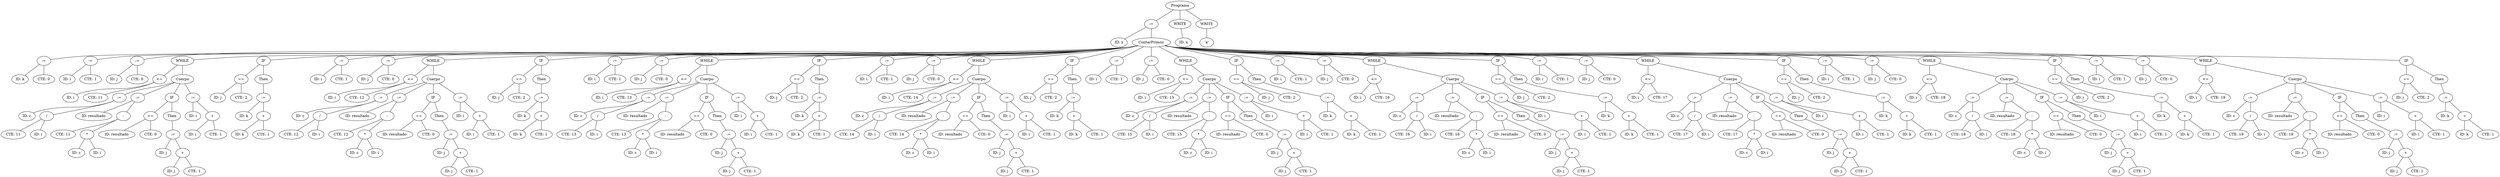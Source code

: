 graph G {nodo_programa [label="Programa"]
nodo_573921365 [label=":="]
nodo_programa -- nodo_573921365
nodo_1452356162 [label="ID: x"]
nodo_573921365 -- nodo_1452356162
nodo_1631989236 [label="ContarPrimos"]
nodo_573921365 -- nodo_1631989236
nodo_1868390806 [label=":="]
nodo_1631989236 -- nodo_1868390806
nodo_640110513 [label="ID: k"]
nodo_1868390806 -- nodo_640110513
nodo_2038135317 [label="CTE: 0"]
nodo_1868390806 -- nodo_2038135317
nodo_688046403 [label=":="]
nodo_1631989236 -- nodo_688046403
nodo_760697892 [label="ID: i"]
nodo_688046403 -- nodo_760697892
nodo_831642872 [label="CTE: 1"]
nodo_688046403 -- nodo_831642872
nodo_320381709 [label=":="]
nodo_1631989236 -- nodo_320381709
nodo_749695220 [label="ID: j"]
nodo_320381709 -- nodo_749695220
nodo_995026737 [label="CTE: 0"]
nodo_320381709 -- nodo_995026737
nodo_75995836 [label="WHILE"]
nodo_1631989236 -- nodo_75995836
nodo_1381061098 [label="<="]
nodo_75995836 -- nodo_1381061098
nodo_95335300 [label="ID: i"]
nodo_1381061098 -- nodo_95335300
nodo_1226156911 [label="CTE: 11"]
nodo_1381061098 -- nodo_1226156911
nodo_1904188043 [label="Cuerpo"]
nodo_75995836 -- nodo_1904188043
nodo_704207695 [label=":="]
nodo_1904188043 -- nodo_704207695
nodo_1505488743 [label="ID: c"]
nodo_704207695 -- nodo_1505488743
nodo_1032940012 [label="/"]
nodo_704207695 -- nodo_1032940012
nodo_808916759 [label="CTE: 11"]
nodo_1032940012 -- nodo_808916759
nodo_1400308093 [label="ID: i"]
nodo_1032940012 -- nodo_1400308093
nodo_1437666467 [label=":="]
nodo_1904188043 -- nodo_1437666467
nodo_1666826736 [label="ID: resultado"]
nodo_1437666467 -- nodo_1666826736
nodo_1809775907 [label="-"]
nodo_1437666467 -- nodo_1809775907
nodo_13202892 [label="CTE: 11"]
nodo_1809775907 -- nodo_13202892
nodo_1564517730 [label="*"]
nodo_1809775907 -- nodo_1564517730
nodo_1882958203 [label="ID: c"]
nodo_1564517730 -- nodo_1882958203
nodo_1813013946 [label="ID: i"]
nodo_1564517730 -- nodo_1813013946
nodo_666634977 [label="IF"]
nodo_1904188043 -- nodo_666634977
nodo_2131742913 [label="=="]
nodo_666634977 -- nodo_2131742913
nodo_1381158442 [label="ID: resultado"]
nodo_2131742913 -- nodo_1381158442
nodo_1023433839 [label="CTE: 0"]
nodo_2131742913 -- nodo_1023433839
nodo_2049745452 [label="Then"]
nodo_666634977 -- nodo_2049745452
nodo_2066021488 [label=":="]
nodo_2049745452 -- nodo_2066021488
nodo_1061379744 [label="ID: j"]
nodo_2066021488 -- nodo_1061379744
nodo_2067971 [label="+"]
nodo_2066021488 -- nodo_2067971
nodo_524120558 [label="ID: j"]
nodo_2067971 -- nodo_524120558
nodo_1126615301 [label="CTE: 1"]
nodo_2067971 -- nodo_1126615301
nodo_1714764191 [label=":="]
nodo_1904188043 -- nodo_1714764191
nodo_447139020 [label="ID: i"]
nodo_1714764191 -- nodo_447139020
nodo_1860201591 [label="+"]
nodo_1714764191 -- nodo_1860201591
nodo_461106767 [label="ID: i"]
nodo_1860201591 -- nodo_461106767
nodo_1414382974 [label="CTE: 1"]
nodo_1860201591 -- nodo_1414382974
nodo_2015470487 [label="IF"]
nodo_1631989236 -- nodo_2015470487
nodo_365947696 [label="=="]
nodo_2015470487 -- nodo_365947696
nodo_1367500368 [label="ID: j"]
nodo_365947696 -- nodo_1367500368
nodo_1809723179 [label="CTE: 2"]
nodo_365947696 -- nodo_1809723179
nodo_504763612 [label="Then"]
nodo_2015470487 -- nodo_504763612
nodo_1953163845 [label=":="]
nodo_504763612 -- nodo_1953163845
nodo_907584126 [label="ID: k"]
nodo_1953163845 -- nodo_907584126
nodo_749040865 [label="+"]
nodo_1953163845 -- nodo_749040865
nodo_45823325 [label="ID: k"]
nodo_749040865 -- nodo_45823325
nodo_555802509 [label="CTE: 1"]
nodo_749040865 -- nodo_555802509
nodo_1389920901 [label=":="]
nodo_1631989236 -- nodo_1389920901
nodo_1440605763 [label="ID: i"]
nodo_1389920901 -- nodo_1440605763
nodo_244789368 [label="CTE: 1"]
nodo_1389920901 -- nodo_244789368
nodo_694962832 [label=":="]
nodo_1631989236 -- nodo_694962832
nodo_1068906898 [label="ID: j"]
nodo_694962832 -- nodo_1068906898
nodo_90390489 [label="CTE: 0"]
nodo_694962832 -- nodo_90390489
nodo_843107325 [label="WHILE"]
nodo_1631989236 -- nodo_843107325
nodo_2041786351 [label="<="]
nodo_843107325 -- nodo_2041786351
nodo_2009592802 [label="ID: i"]
nodo_2041786351 -- nodo_2009592802
nodo_1808176948 [label="CTE: 12"]
nodo_2041786351 -- nodo_1808176948
nodo_1601025682 [label="Cuerpo"]
nodo_843107325 -- nodo_1601025682
nodo_1061234375 [label=":="]
nodo_1601025682 -- nodo_1061234375
nodo_2001832494 [label="ID: c"]
nodo_1061234375 -- nodo_2001832494
nodo_686939335 [label="/"]
nodo_1061234375 -- nodo_686939335
nodo_437921389 [label="CTE: 12"]
nodo_686939335 -- nodo_437921389
nodo_752569591 [label="ID: i"]
nodo_686939335 -- nodo_752569591
nodo_1470145464 [label=":="]
nodo_1601025682 -- nodo_1470145464
nodo_1896958575 [label="ID: resultado"]
nodo_1470145464 -- nodo_1896958575
nodo_989012846 [label="-"]
nodo_1470145464 -- nodo_989012846
nodo_1278835763 [label="CTE: 12"]
nodo_989012846 -- nodo_1278835763
nodo_509000559 [label="*"]
nodo_989012846 -- nodo_509000559
nodo_1710213368 [label="ID: c"]
nodo_509000559 -- nodo_1710213368
nodo_1176792952 [label="ID: i"]
nodo_509000559 -- nodo_1176792952
nodo_1106987883 [label="IF"]
nodo_1601025682 -- nodo_1106987883
nodo_1792876024 [label="=="]
nodo_1106987883 -- nodo_1792876024
nodo_1911468115 [label="ID: resultado"]
nodo_1792876024 -- nodo_1911468115
nodo_341073593 [label="CTE: 0"]
nodo_1792876024 -- nodo_341073593
nodo_267382603 [label="Then"]
nodo_1106987883 -- nodo_267382603
nodo_224330131 [label=":="]
nodo_267382603 -- nodo_224330131
nodo_163009603 [label="ID: j"]
nodo_224330131 -- nodo_163009603
nodo_1067475546 [label="+"]
nodo_224330131 -- nodo_1067475546
nodo_1329944402 [label="ID: j"]
nodo_1067475546 -- nodo_1329944402
nodo_979600560 [label="CTE: 1"]
nodo_1067475546 -- nodo_979600560
nodo_163957491 [label=":="]
nodo_1601025682 -- nodo_163957491
nodo_902548259 [label="ID: i"]
nodo_163957491 -- nodo_902548259
nodo_1355932943 [label="+"]
nodo_163957491 -- nodo_1355932943
nodo_1982967201 [label="ID: i"]
nodo_1355932943 -- nodo_1982967201
nodo_1367634886 [label="CTE: 1"]
nodo_1355932943 -- nodo_1367634886
nodo_989669382 [label="IF"]
nodo_1631989236 -- nodo_989669382
nodo_1708870603 [label="=="]
nodo_989669382 -- nodo_1708870603
nodo_519876212 [label="ID: j"]
nodo_1708870603 -- nodo_519876212
nodo_1813308462 [label="CTE: 2"]
nodo_1708870603 -- nodo_1813308462
nodo_1064979634 [label="Then"]
nodo_989669382 -- nodo_1064979634
nodo_12635525 [label=":="]
nodo_1064979634 -- nodo_12635525
nodo_2067029223 [label="ID: k"]
nodo_12635525 -- nodo_2067029223
nodo_818602555 [label="+"]
nodo_12635525 -- nodo_818602555
nodo_1572349772 [label="ID: k"]
nodo_818602555 -- nodo_1572349772
nodo_1536320923 [label="CTE: 1"]
nodo_818602555 -- nodo_1536320923
nodo_35178858 [label=":="]
nodo_1631989236 -- nodo_35178858
nodo_1705261096 [label="ID: i"]
nodo_35178858 -- nodo_1705261096
nodo_2042290583 [label="CTE: 1"]
nodo_35178858 -- nodo_2042290583
nodo_827125126 [label=":="]
nodo_1631989236 -- nodo_827125126
nodo_1968906588 [label="ID: j"]
nodo_827125126 -- nodo_1968906588
nodo_838480551 [label="CTE: 0"]
nodo_827125126 -- nodo_838480551
nodo_534956886 [label="WHILE"]
nodo_1631989236 -- nodo_534956886
nodo_1234449905 [label="<="]
nodo_534956886 -- nodo_1234449905
nodo_1701424222 [label="ID: i"]
nodo_1234449905 -- nodo_1701424222
nodo_90625374 [label="CTE: 13"]
nodo_1234449905 -- nodo_90625374
nodo_215418591 [label="Cuerpo"]
nodo_534956886 -- nodo_215418591
nodo_1678020873 [label=":="]
nodo_215418591 -- nodo_1678020873
nodo_1286064779 [label="ID: c"]
nodo_1678020873 -- nodo_1286064779
nodo_2144877156 [label="/"]
nodo_1678020873 -- nodo_2144877156
nodo_1259154110 [label="CTE: 13"]
nodo_2144877156 -- nodo_1259154110
nodo_197228047 [label="ID: i"]
nodo_2144877156 -- nodo_197228047
nodo_2042631790 [label=":="]
nodo_215418591 -- nodo_2042631790
nodo_1198856232 [label="ID: resultado"]
nodo_2042631790 -- nodo_1198856232
nodo_1695519394 [label="-"]
nodo_2042631790 -- nodo_1695519394
nodo_1702813954 [label="CTE: 13"]
nodo_1695519394 -- nodo_1702813954
nodo_485816485 [label="*"]
nodo_1695519394 -- nodo_485816485
nodo_1940850507 [label="ID: c"]
nodo_485816485 -- nodo_1940850507
nodo_1781272862 [label="ID: i"]
nodo_485816485 -- nodo_1781272862
nodo_2026412968 [label="IF"]
nodo_215418591 -- nodo_2026412968
nodo_1136813508 [label="=="]
nodo_2026412968 -- nodo_1136813508
nodo_1214035880 [label="ID: resultado"]
nodo_1136813508 -- nodo_1214035880
nodo_1123216220 [label="CTE: 0"]
nodo_1136813508 -- nodo_1123216220
nodo_2119908721 [label="Then"]
nodo_2026412968 -- nodo_2119908721
nodo_778541883 [label=":="]
nodo_2119908721 -- nodo_778541883
nodo_61577384 [label="ID: j"]
nodo_778541883 -- nodo_61577384
nodo_1448487818 [label="+"]
nodo_778541883 -- nodo_1448487818
nodo_1900098692 [label="ID: j"]
nodo_1448487818 -- nodo_1900098692
nodo_1668138964 [label="CTE: 1"]
nodo_1448487818 -- nodo_1668138964
nodo_1021078985 [label=":="]
nodo_215418591 -- nodo_1021078985
nodo_1538333603 [label="ID: i"]
nodo_1021078985 -- nodo_1538333603
nodo_590143813 [label="+"]
nodo_1021078985 -- nodo_590143813
nodo_787665299 [label="ID: i"]
nodo_590143813 -- nodo_787665299
nodo_1906267041 [label="CTE: 1"]
nodo_590143813 -- nodo_1906267041
nodo_572535346 [label="IF"]
nodo_1631989236 -- nodo_572535346
nodo_1715653114 [label="=="]
nodo_572535346 -- nodo_1715653114
nodo_1577378536 [label="ID: j"]
nodo_1715653114 -- nodo_1577378536
nodo_1435345106 [label="CTE: 2"]
nodo_1715653114 -- nodo_1435345106
nodo_1990179315 [label="Then"]
nodo_572535346 -- nodo_1990179315
nodo_107131843 [label=":="]
nodo_1990179315 -- nodo_107131843
nodo_2139619909 [label="ID: k"]
nodo_107131843 -- nodo_2139619909
nodo_1195091542 [label="+"]
nodo_107131843 -- nodo_1195091542
nodo_1281412963 [label="ID: k"]
nodo_1195091542 -- nodo_1281412963
nodo_1603240327 [label="CTE: 1"]
nodo_1195091542 -- nodo_1603240327
nodo_1621764633 [label=":="]
nodo_1631989236 -- nodo_1621764633
nodo_2058959180 [label="ID: i"]
nodo_1621764633 -- nodo_2058959180
nodo_812186287 [label="CTE: 1"]
nodo_1621764633 -- nodo_812186287
nodo_323540636 [label=":="]
nodo_1631989236 -- nodo_323540636
nodo_579062798 [label="ID: j"]
nodo_323540636 -- nodo_579062798
nodo_289661515 [label="CTE: 0"]
nodo_323540636 -- nodo_289661515
nodo_1711918926 [label="WHILE"]
nodo_1631989236 -- nodo_1711918926
nodo_866126117 [label="<="]
nodo_1711918926 -- nodo_866126117
nodo_260002019 [label="ID: i"]
nodo_866126117 -- nodo_260002019
nodo_27310845 [label="CTE: 14"]
nodo_866126117 -- nodo_27310845
nodo_704341560 [label="Cuerpo"]
nodo_1711918926 -- nodo_704341560
nodo_438418179 [label=":="]
nodo_704341560 -- nodo_438418179
nodo_1865160940 [label="ID: c"]
nodo_438418179 -- nodo_1865160940
nodo_1809789094 [label="/"]
nodo_438418179 -- nodo_1809789094
nodo_426197315 [label="CTE: 14"]
nodo_1809789094 -- nodo_426197315
nodo_235473103 [label="ID: i"]
nodo_1809789094 -- nodo_235473103
nodo_32348826 [label=":="]
nodo_704341560 -- nodo_32348826
nodo_329629697 [label="ID: resultado"]
nodo_32348826 -- nodo_329629697
nodo_812381807 [label="-"]
nodo_32348826 -- nodo_812381807
nodo_1986191325 [label="CTE: 14"]
nodo_812381807 -- nodo_1986191325
nodo_456569537 [label="*"]
nodo_812381807 -- nodo_456569537
nodo_648989806 [label="ID: c"]
nodo_456569537 -- nodo_648989806
nodo_1234800218 [label="ID: i"]
nodo_456569537 -- nodo_1234800218
nodo_702884995 [label="IF"]
nodo_704341560 -- nodo_702884995
nodo_124462020 [label="=="]
nodo_702884995 -- nodo_124462020
nodo_1467368187 [label="ID: resultado"]
nodo_124462020 -- nodo_1467368187
nodo_1377369361 [label="CTE: 0"]
nodo_124462020 -- nodo_1377369361
nodo_1377391333 [label="Then"]
nodo_702884995 -- nodo_1377391333
nodo_213003873 [label=":="]
nodo_1377391333 -- nodo_213003873
nodo_1765196950 [label="ID: j"]
nodo_213003873 -- nodo_1765196950
nodo_2094222548 [label="+"]
nodo_213003873 -- nodo_2094222548
nodo_1690679249 [label="ID: j"]
nodo_2094222548 -- nodo_1690679249
nodo_2031701006 [label="CTE: 1"]
nodo_2094222548 -- nodo_2031701006
nodo_651441615 [label=":="]
nodo_704341560 -- nodo_651441615
nodo_1082615853 [label="ID: i"]
nodo_651441615 -- nodo_1082615853
nodo_154481875 [label="+"]
nodo_651441615 -- nodo_154481875
nodo_981430471 [label="ID: i"]
nodo_154481875 -- nodo_981430471
nodo_1031946250 [label="CTE: 1"]
nodo_154481875 -- nodo_1031946250
nodo_1186959767 [label="IF"]
nodo_1631989236 -- nodo_1186959767
nodo_1720493631 [label="=="]
nodo_1186959767 -- nodo_1720493631
nodo_666110817 [label="ID: j"]
nodo_1720493631 -- nodo_666110817
nodo_144285069 [label="CTE: 2"]
nodo_1720493631 -- nodo_144285069
nodo_839947808 [label="Then"]
nodo_1186959767 -- nodo_839947808
nodo_825127683 [label=":="]
nodo_839947808 -- nodo_825127683
nodo_910592324 [label="ID: k"]
nodo_825127683 -- nodo_910592324
nodo_1920405492 [label="+"]
nodo_825127683 -- nodo_1920405492
nodo_1147155980 [label="ID: k"]
nodo_1920405492 -- nodo_1147155980
nodo_102036456 [label="CTE: 1"]
nodo_1920405492 -- nodo_102036456
nodo_68835015 [label=":="]
nodo_1631989236 -- nodo_68835015
nodo_1322840351 [label="ID: i"]
nodo_68835015 -- nodo_1322840351
nodo_198012574 [label="CTE: 1"]
nodo_68835015 -- nodo_198012574
nodo_719804348 [label=":="]
nodo_1631989236 -- nodo_719804348
nodo_2090696777 [label="ID: j"]
nodo_719804348 -- nodo_2090696777
nodo_1975834316 [label="CTE: 0"]
nodo_719804348 -- nodo_1975834316
nodo_354287476 [label="WHILE"]
nodo_1631989236 -- nodo_354287476
nodo_97980636 [label="<="]
nodo_354287476 -- nodo_97980636
nodo_366499815 [label="ID: i"]
nodo_97980636 -- nodo_366499815
nodo_1190760742 [label="CTE: 15"]
nodo_97980636 -- nodo_1190760742
nodo_1021649106 [label="Cuerpo"]
nodo_354287476 -- nodo_1021649106
nodo_25794146 [label=":="]
nodo_1021649106 -- nodo_25794146
nodo_1446612699 [label="ID: c"]
nodo_25794146 -- nodo_1446612699
nodo_1556305307 [label="/"]
nodo_25794146 -- nodo_1556305307
nodo_1236606305 [label="CTE: 15"]
nodo_1556305307 -- nodo_1236606305
nodo_71477427 [label="ID: i"]
nodo_1556305307 -- nodo_71477427
nodo_513253814 [label=":="]
nodo_1021649106 -- nodo_513253814
nodo_1480474738 [label="ID: resultado"]
nodo_513253814 -- nodo_1480474738
nodo_964759553 [label="-"]
nodo_513253814 -- nodo_964759553
nodo_672604338 [label="CTE: 15"]
nodo_964759553 -- nodo_672604338
nodo_187612695 [label="*"]
nodo_964759553 -- nodo_187612695
nodo_557404880 [label="ID: c"]
nodo_187612695 -- nodo_557404880
nodo_269045742 [label="ID: i"]
nodo_187612695 -- nodo_269045742
nodo_17493997 [label="IF"]
nodo_1021649106 -- nodo_17493997
nodo_2141861853 [label="=="]
nodo_17493997 -- nodo_2141861853
nodo_351159594 [label="ID: resultado"]
nodo_2141861853 -- nodo_351159594
nodo_1321344614 [label="CTE: 0"]
nodo_2141861853 -- nodo_1321344614
nodo_417461716 [label="Then"]
nodo_17493997 -- nodo_417461716
nodo_920333770 [label=":="]
nodo_417461716 -- nodo_920333770
nodo_1358620974 [label="ID: j"]
nodo_920333770 -- nodo_1358620974
nodo_236321913 [label="+"]
nodo_920333770 -- nodo_236321913
nodo_432928570 [label="ID: j"]
nodo_236321913 -- nodo_432928570
nodo_1981234356 [label="CTE: 1"]
nodo_236321913 -- nodo_1981234356
nodo_1898125505 [label=":="]
nodo_1021649106 -- nodo_1898125505
nodo_1358218408 [label="ID: i"]
nodo_1898125505 -- nodo_1358218408
nodo_653692331 [label="+"]
nodo_1898125505 -- nodo_653692331
nodo_1774974813 [label="ID: i"]
nodo_653692331 -- nodo_1774974813
nodo_13045685 [label="CTE: 1"]
nodo_653692331 -- nodo_13045685
nodo_1986022017 [label="IF"]
nodo_1631989236 -- nodo_1986022017
nodo_1692998195 [label="=="]
nodo_1986022017 -- nodo_1692998195
nodo_1387161836 [label="ID: j"]
nodo_1692998195 -- nodo_1387161836
nodo_1789685675 [label="CTE: 2"]
nodo_1692998195 -- nodo_1789685675
nodo_510399549 [label="Then"]
nodo_1986022017 -- nodo_510399549
nodo_855162177 [label=":="]
nodo_510399549 -- nodo_855162177
nodo_330324730 [label="ID: k"]
nodo_855162177 -- nodo_330324730
nodo_443067920 [label="+"]
nodo_855162177 -- nodo_443067920
nodo_1683721372 [label="ID: k"]
nodo_443067920 -- nodo_1683721372
nodo_331229155 [label="CTE: 1"]
nodo_443067920 -- nodo_331229155
nodo_46717156 [label=":="]
nodo_1631989236 -- nodo_46717156
nodo_1561329283 [label="ID: i"]
nodo_46717156 -- nodo_1561329283
nodo_1703454418 [label="CTE: 1"]
nodo_46717156 -- nodo_1703454418
nodo_124454079 [label=":="]
nodo_1631989236 -- nodo_124454079
nodo_1134617422 [label="ID: j"]
nodo_124454079 -- nodo_1134617422
nodo_1635382879 [label="CTE: 0"]
nodo_124454079 -- nodo_1635382879
nodo_1097298580 [label="WHILE"]
nodo_1631989236 -- nodo_1097298580
nodo_519493883 [label="<="]
nodo_1097298580 -- nodo_519493883
nodo_1510535928 [label="ID: i"]
nodo_519493883 -- nodo_1510535928
nodo_1953316072 [label="CTE: 16"]
nodo_519493883 -- nodo_1953316072
nodo_241435427 [label="Cuerpo"]
nodo_1097298580 -- nodo_241435427
nodo_654127892 [label=":="]
nodo_241435427 -- nodo_654127892
nodo_998214145 [label="ID: c"]
nodo_654127892 -- nodo_998214145
nodo_644377594 [label="/"]
nodo_654127892 -- nodo_644377594
nodo_138086671 [label="CTE: 16"]
nodo_644377594 -- nodo_138086671
nodo_1192361615 [label="ID: i"]
nodo_644377594 -- nodo_1192361615
nodo_7953390 [label=":="]
nodo_241435427 -- nodo_7953390
nodo_1697372064 [label="ID: resultado"]
nodo_7953390 -- nodo_1697372064
nodo_898161019 [label="-"]
nodo_7953390 -- nodo_898161019
nodo_2108009667 [label="CTE: 16"]
nodo_898161019 -- nodo_2108009667
nodo_935931570 [label="*"]
nodo_898161019 -- nodo_935931570
nodo_207911228 [label="ID: c"]
nodo_935931570 -- nodo_207911228
nodo_2144611018 [label="ID: i"]
nodo_935931570 -- nodo_2144611018
nodo_793203271 [label="IF"]
nodo_241435427 -- nodo_793203271
nodo_1359304099 [label="=="]
nodo_793203271 -- nodo_1359304099
nodo_2114419494 [label="ID: resultado"]
nodo_1359304099 -- nodo_2114419494
nodo_542870614 [label="CTE: 0"]
nodo_1359304099 -- nodo_542870614
nodo_899360624 [label="Then"]
nodo_793203271 -- nodo_899360624
nodo_1321784365 [label=":="]
nodo_899360624 -- nodo_1321784365
nodo_190007449 [label="ID: j"]
nodo_1321784365 -- nodo_190007449
nodo_1997950105 [label="+"]
nodo_1321784365 -- nodo_1997950105
nodo_467289516 [label="ID: j"]
nodo_1997950105 -- nodo_467289516
nodo_331060038 [label="CTE: 1"]
nodo_1997950105 -- nodo_331060038
nodo_37553704 [label=":="]
nodo_241435427 -- nodo_37553704
nodo_1200283762 [label="ID: i"]
nodo_37553704 -- nodo_1200283762
nodo_246692362 [label="+"]
nodo_37553704 -- nodo_246692362
nodo_1096460601 [label="ID: i"]
nodo_246692362 -- nodo_1096460601
nodo_725412732 [label="CTE: 1"]
nodo_246692362 -- nodo_725412732
nodo_1000675097 [label="IF"]
nodo_1631989236 -- nodo_1000675097
nodo_351149581 [label="=="]
nodo_1000675097 -- nodo_351149581
nodo_6909640 [label="ID: j"]
nodo_351149581 -- nodo_6909640
nodo_1287787186 [label="CTE: 2"]
nodo_351149581 -- nodo_1287787186
nodo_1607260652 [label="Then"]
nodo_1000675097 -- nodo_1607260652
nodo_1001831022 [label=":="]
nodo_1607260652 -- nodo_1001831022
nodo_1885506814 [label="ID: k"]
nodo_1001831022 -- nodo_1885506814
nodo_745097154 [label="+"]
nodo_1001831022 -- nodo_745097154
nodo_357820442 [label="ID: k"]
nodo_745097154 -- nodo_357820442
nodo_465065236 [label="CTE: 1"]
nodo_745097154 -- nodo_465065236
nodo_2136551393 [label=":="]
nodo_1631989236 -- nodo_2136551393
nodo_434647199 [label="ID: i"]
nodo_2136551393 -- nodo_434647199
nodo_334567552 [label="CTE: 1"]
nodo_2136551393 -- nodo_334567552
nodo_1245249311 [label=":="]
nodo_1631989236 -- nodo_1245249311
nodo_2083055518 [label="ID: j"]
nodo_1245249311 -- nodo_2083055518
nodo_605838412 [label="CTE: 0"]
nodo_1245249311 -- nodo_605838412
nodo_1068655959 [label="WHILE"]
nodo_1631989236 -- nodo_1068655959
nodo_847226297 [label="<="]
nodo_1068655959 -- nodo_847226297
nodo_164667519 [label="ID: i"]
nodo_847226297 -- nodo_164667519
nodo_1332245301 [label="CTE: 17"]
nodo_847226297 -- nodo_1332245301
nodo_1666985810 [label="Cuerpo"]
nodo_1068655959 -- nodo_1666985810
nodo_750853357 [label=":="]
nodo_1666985810 -- nodo_750853357
nodo_538870354 [label="ID: c"]
nodo_750853357 -- nodo_538870354
nodo_744733887 [label="/"]
nodo_750853357 -- nodo_744733887
nodo_784802014 [label="CTE: 17"]
nodo_744733887 -- nodo_784802014
nodo_172320671 [label="ID: i"]
nodo_744733887 -- nodo_172320671
nodo_1578989719 [label=":="]
nodo_1666985810 -- nodo_1578989719
nodo_1873457583 [label="ID: resultado"]
nodo_1578989719 -- nodo_1873457583
nodo_2029825364 [label="-"]
nodo_1578989719 -- nodo_2029825364
nodo_1503941707 [label="CTE: 17"]
nodo_2029825364 -- nodo_1503941707
nodo_1825068584 [label="*"]
nodo_2029825364 -- nodo_1825068584
nodo_1456846295 [label="ID: c"]
nodo_1825068584 -- nodo_1456846295
nodo_1264460884 [label="ID: i"]
nodo_1825068584 -- nodo_1264460884
nodo_815998840 [label="IF"]
nodo_1666985810 -- nodo_815998840
nodo_519331410 [label="=="]
nodo_815998840 -- nodo_519331410
nodo_1702116182 [label="ID: resultado"]
nodo_519331410 -- nodo_1702116182
nodo_1605553960 [label="CTE: 0"]
nodo_519331410 -- nodo_1605553960
nodo_1988340545 [label="Then"]
nodo_815998840 -- nodo_1988340545
nodo_1253666061 [label=":="]
nodo_1988340545 -- nodo_1253666061
nodo_248725895 [label="ID: j"]
nodo_1253666061 -- nodo_248725895
nodo_1196496122 [label="+"]
nodo_1253666061 -- nodo_1196496122
nodo_753104626 [label="ID: j"]
nodo_1196496122 -- nodo_753104626
nodo_766752614 [label="CTE: 1"]
nodo_1196496122 -- nodo_766752614
nodo_964170798 [label=":="]
nodo_1666985810 -- nodo_964170798
nodo_1992368447 [label="ID: i"]
nodo_964170798 -- nodo_1992368447
nodo_1092787699 [label="+"]
nodo_964170798 -- nodo_1092787699
nodo_1905920566 [label="ID: i"]
nodo_1092787699 -- nodo_1905920566
nodo_146454863 [label="CTE: 1"]
nodo_1092787699 -- nodo_146454863
nodo_1997388222 [label="IF"]
nodo_1631989236 -- nodo_1997388222
nodo_571830185 [label="=="]
nodo_1997388222 -- nodo_571830185
nodo_58661479 [label="ID: j"]
nodo_571830185 -- nodo_58661479
nodo_1582480262 [label="CTE: 2"]
nodo_571830185 -- nodo_1582480262
nodo_1141385659 [label="Then"]
nodo_1997388222 -- nodo_1141385659
nodo_1307143860 [label=":="]
nodo_1141385659 -- nodo_1307143860
nodo_910096716 [label="ID: k"]
nodo_1307143860 -- nodo_910096716
nodo_2113661574 [label="+"]
nodo_1307143860 -- nodo_2113661574
nodo_2025537907 [label="ID: k"]
nodo_2113661574 -- nodo_2025537907
nodo_2124483614 [label="CTE: 1"]
nodo_2113661574 -- nodo_2124483614
nodo_1058303519 [label=":="]
nodo_1631989236 -- nodo_1058303519
nodo_496573601 [label="ID: i"]
nodo_1058303519 -- nodo_496573601
nodo_1057715896 [label="CTE: 1"]
nodo_1058303519 -- nodo_1057715896
nodo_1237077179 [label=":="]
nodo_1631989236 -- nodo_1237077179
nodo_1430566661 [label="ID: j"]
nodo_1237077179 -- nodo_1430566661
nodo_15582488 [label="CTE: 0"]
nodo_1237077179 -- nodo_15582488
nodo_1681378571 [label="WHILE"]
nodo_1631989236 -- nodo_1681378571
nodo_1329958050 [label="<="]
nodo_1681378571 -- nodo_1329958050
nodo_1061811920 [label="ID: i"]
nodo_1329958050 -- nodo_1061811920
nodo_1373778212 [label="CTE: 18"]
nodo_1329958050 -- nodo_1373778212
nodo_191361414 [label="Cuerpo"]
nodo_1681378571 -- nodo_191361414
nodo_1755602132 [label=":="]
nodo_191361414 -- nodo_1755602132
nodo_405526630 [label="ID: c"]
nodo_1755602132 -- nodo_405526630
nodo_1476436310 [label="/"]
nodo_1755602132 -- nodo_1476436310
nodo_1818198033 [label="CTE: 18"]
nodo_1476436310 -- nodo_1818198033
nodo_643244978 [label="ID: i"]
nodo_1476436310 -- nodo_643244978
nodo_1626945526 [label=":="]
nodo_191361414 -- nodo_1626945526
nodo_1034825902 [label="ID: resultado"]
nodo_1626945526 -- nodo_1034825902
nodo_769748994 [label="-"]
nodo_1626945526 -- nodo_769748994
nodo_850697407 [label="CTE: 18"]
nodo_769748994 -- nodo_850697407
nodo_467356568 [label="*"]
nodo_769748994 -- nodo_467356568
nodo_1463563021 [label="ID: c"]
nodo_467356568 -- nodo_1463563021
nodo_1912289416 [label="ID: i"]
nodo_467356568 -- nodo_1912289416
nodo_1740378988 [label="IF"]
nodo_191361414 -- nodo_1740378988
nodo_645530504 [label="=="]
nodo_1740378988 -- nodo_645530504
nodo_275310609 [label="ID: resultado"]
nodo_645530504 -- nodo_275310609
nodo_947891692 [label="CTE: 0"]
nodo_645530504 -- nodo_947891692
nodo_1063255804 [label="Then"]
nodo_1740378988 -- nodo_1063255804
nodo_1229970652 [label=":="]
nodo_1063255804 -- nodo_1229970652
nodo_506502532 [label="ID: j"]
nodo_1229970652 -- nodo_506502532
nodo_1541751651 [label="+"]
nodo_1229970652 -- nodo_1541751651
nodo_462286589 [label="ID: j"]
nodo_1541751651 -- nodo_462286589
nodo_739473516 [label="CTE: 1"]
nodo_1541751651 -- nodo_739473516
nodo_911547607 [label=":="]
nodo_191361414 -- nodo_911547607
nodo_1197125413 [label="ID: i"]
nodo_911547607 -- nodo_1197125413
nodo_869554997 [label="+"]
nodo_911547607 -- nodo_869554997
nodo_78878011 [label="ID: i"]
nodo_869554997 -- nodo_78878011
nodo_438211294 [label="CTE: 1"]
nodo_869554997 -- nodo_438211294
nodo_145696063 [label="IF"]
nodo_1631989236 -- nodo_145696063
nodo_422828780 [label="=="]
nodo_145696063 -- nodo_422828780
nodo_20029116 [label="ID: j"]
nodo_422828780 -- nodo_20029116
nodo_1876386854 [label="CTE: 2"]
nodo_422828780 -- nodo_1876386854
nodo_505422398 [label="Then"]
nodo_145696063 -- nodo_505422398
nodo_432238508 [label=":="]
nodo_505422398 -- nodo_432238508
nodo_336250454 [label="ID: k"]
nodo_432238508 -- nodo_336250454
nodo_1084782245 [label="+"]
nodo_432238508 -- nodo_1084782245
nodo_1594264924 [label="ID: k"]
nodo_1084782245 -- nodo_1594264924
nodo_1564096287 [label="CTE: 1"]
nodo_1084782245 -- nodo_1564096287
nodo_532701848 [label=":="]
nodo_1631989236 -- nodo_532701848
nodo_475931291 [label="ID: i"]
nodo_532701848 -- nodo_475931291
nodo_2002333729 [label="CTE: 1"]
nodo_532701848 -- nodo_2002333729
nodo_2077713178 [label=":="]
nodo_1631989236 -- nodo_2077713178
nodo_1730087514 [label="ID: j"]
nodo_2077713178 -- nodo_1730087514
nodo_171484888 [label="CTE: 0"]
nodo_2077713178 -- nodo_171484888
nodo_886986630 [label="WHILE"]
nodo_1631989236 -- nodo_886986630
nodo_1951481268 [label="<="]
nodo_886986630 -- nodo_1951481268
nodo_1795404990 [label="ID: i"]
nodo_1951481268 -- nodo_1795404990
nodo_608354656 [label="CTE: 19"]
nodo_1951481268 -- nodo_608354656
nodo_1650905097 [label="Cuerpo"]
nodo_886986630 -- nodo_1650905097
nodo_531098988 [label=":="]
nodo_1650905097 -- nodo_531098988
nodo_1777802338 [label="ID: c"]
nodo_531098988 -- nodo_1777802338
nodo_1527552509 [label="/"]
nodo_531098988 -- nodo_1527552509
nodo_255785997 [label="CTE: 19"]
nodo_1527552509 -- nodo_255785997
nodo_793951243 [label="ID: i"]
nodo_1527552509 -- nodo_793951243
nodo_2123870607 [label=":="]
nodo_1650905097 -- nodo_2123870607
nodo_1105923281 [label="ID: resultado"]
nodo_2123870607 -- nodo_1105923281
nodo_969760373 [label="-"]
nodo_2123870607 -- nodo_969760373
nodo_54857635 [label="CTE: 19"]
nodo_969760373 -- nodo_54857635
nodo_1084087693 [label="*"]
nodo_969760373 -- nodo_1084087693
nodo_1502203083 [label="ID: c"]
nodo_1084087693 -- nodo_1502203083
nodo_182718329 [label="ID: i"]
nodo_1084087693 -- nodo_182718329
nodo_569844113 [label="IF"]
nodo_1650905097 -- nodo_569844113
nodo_262726039 [label="=="]
nodo_569844113 -- nodo_262726039
nodo_407935805 [label="ID: resultado"]
nodo_262726039 -- nodo_407935805
nodo_853917833 [label="CTE: 0"]
nodo_262726039 -- nodo_853917833
nodo_713463021 [label="Then"]
nodo_569844113 -- nodo_713463021
nodo_1651145843 [label=":="]
nodo_713463021 -- nodo_1651145843
nodo_2122291824 [label="ID: j"]
nodo_1651145843 -- nodo_2122291824
nodo_1652751550 [label="+"]
nodo_1651145843 -- nodo_1652751550
nodo_2084384255 [label="ID: j"]
nodo_1652751550 -- nodo_2084384255
nodo_1292197871 [label="CTE: 1"]
nodo_1652751550 -- nodo_1292197871
nodo_1328275493 [label=":="]
nodo_1650905097 -- nodo_1328275493
nodo_976851570 [label="ID: i"]
nodo_1328275493 -- nodo_976851570
nodo_796787231 [label="+"]
nodo_1328275493 -- nodo_796787231
nodo_1222887992 [label="ID: i"]
nodo_796787231 -- nodo_1222887992
nodo_1482240457 [label="CTE: 1"]
nodo_796787231 -- nodo_1482240457
nodo_780505778 [label="IF"]
nodo_1631989236 -- nodo_780505778
nodo_1907622791 [label="=="]
nodo_780505778 -- nodo_1907622791
nodo_667989379 [label="ID: j"]
nodo_1907622791 -- nodo_667989379
nodo_915804105 [label="CTE: 2"]
nodo_1907622791 -- nodo_915804105
nodo_881073067 [label="Then"]
nodo_780505778 -- nodo_881073067
nodo_1711115911 [label=":="]
nodo_881073067 -- nodo_1711115911
nodo_1201881878 [label="ID: k"]
nodo_1711115911 -- nodo_1201881878
nodo_1104016492 [label="+"]
nodo_1711115911 -- nodo_1104016492
nodo_1434511037 [label="ID: k"]
nodo_1104016492 -- nodo_1434511037
nodo_1543557948 [label="CTE: 1"]
nodo_1104016492 -- nodo_1543557948
nodo_23498841 [label="WRITE"]
nodo_programa -- nodo_23498841
nodo_791050893 [label="ID: x"]
nodo_23498841 -- nodo_791050893
nodo_2109854938 [label="WRITE"]
nodo_programa -- nodo_2109854938
nodo_654467437 [label="'a'"]
nodo_2109854938 -- nodo_654467437
}
